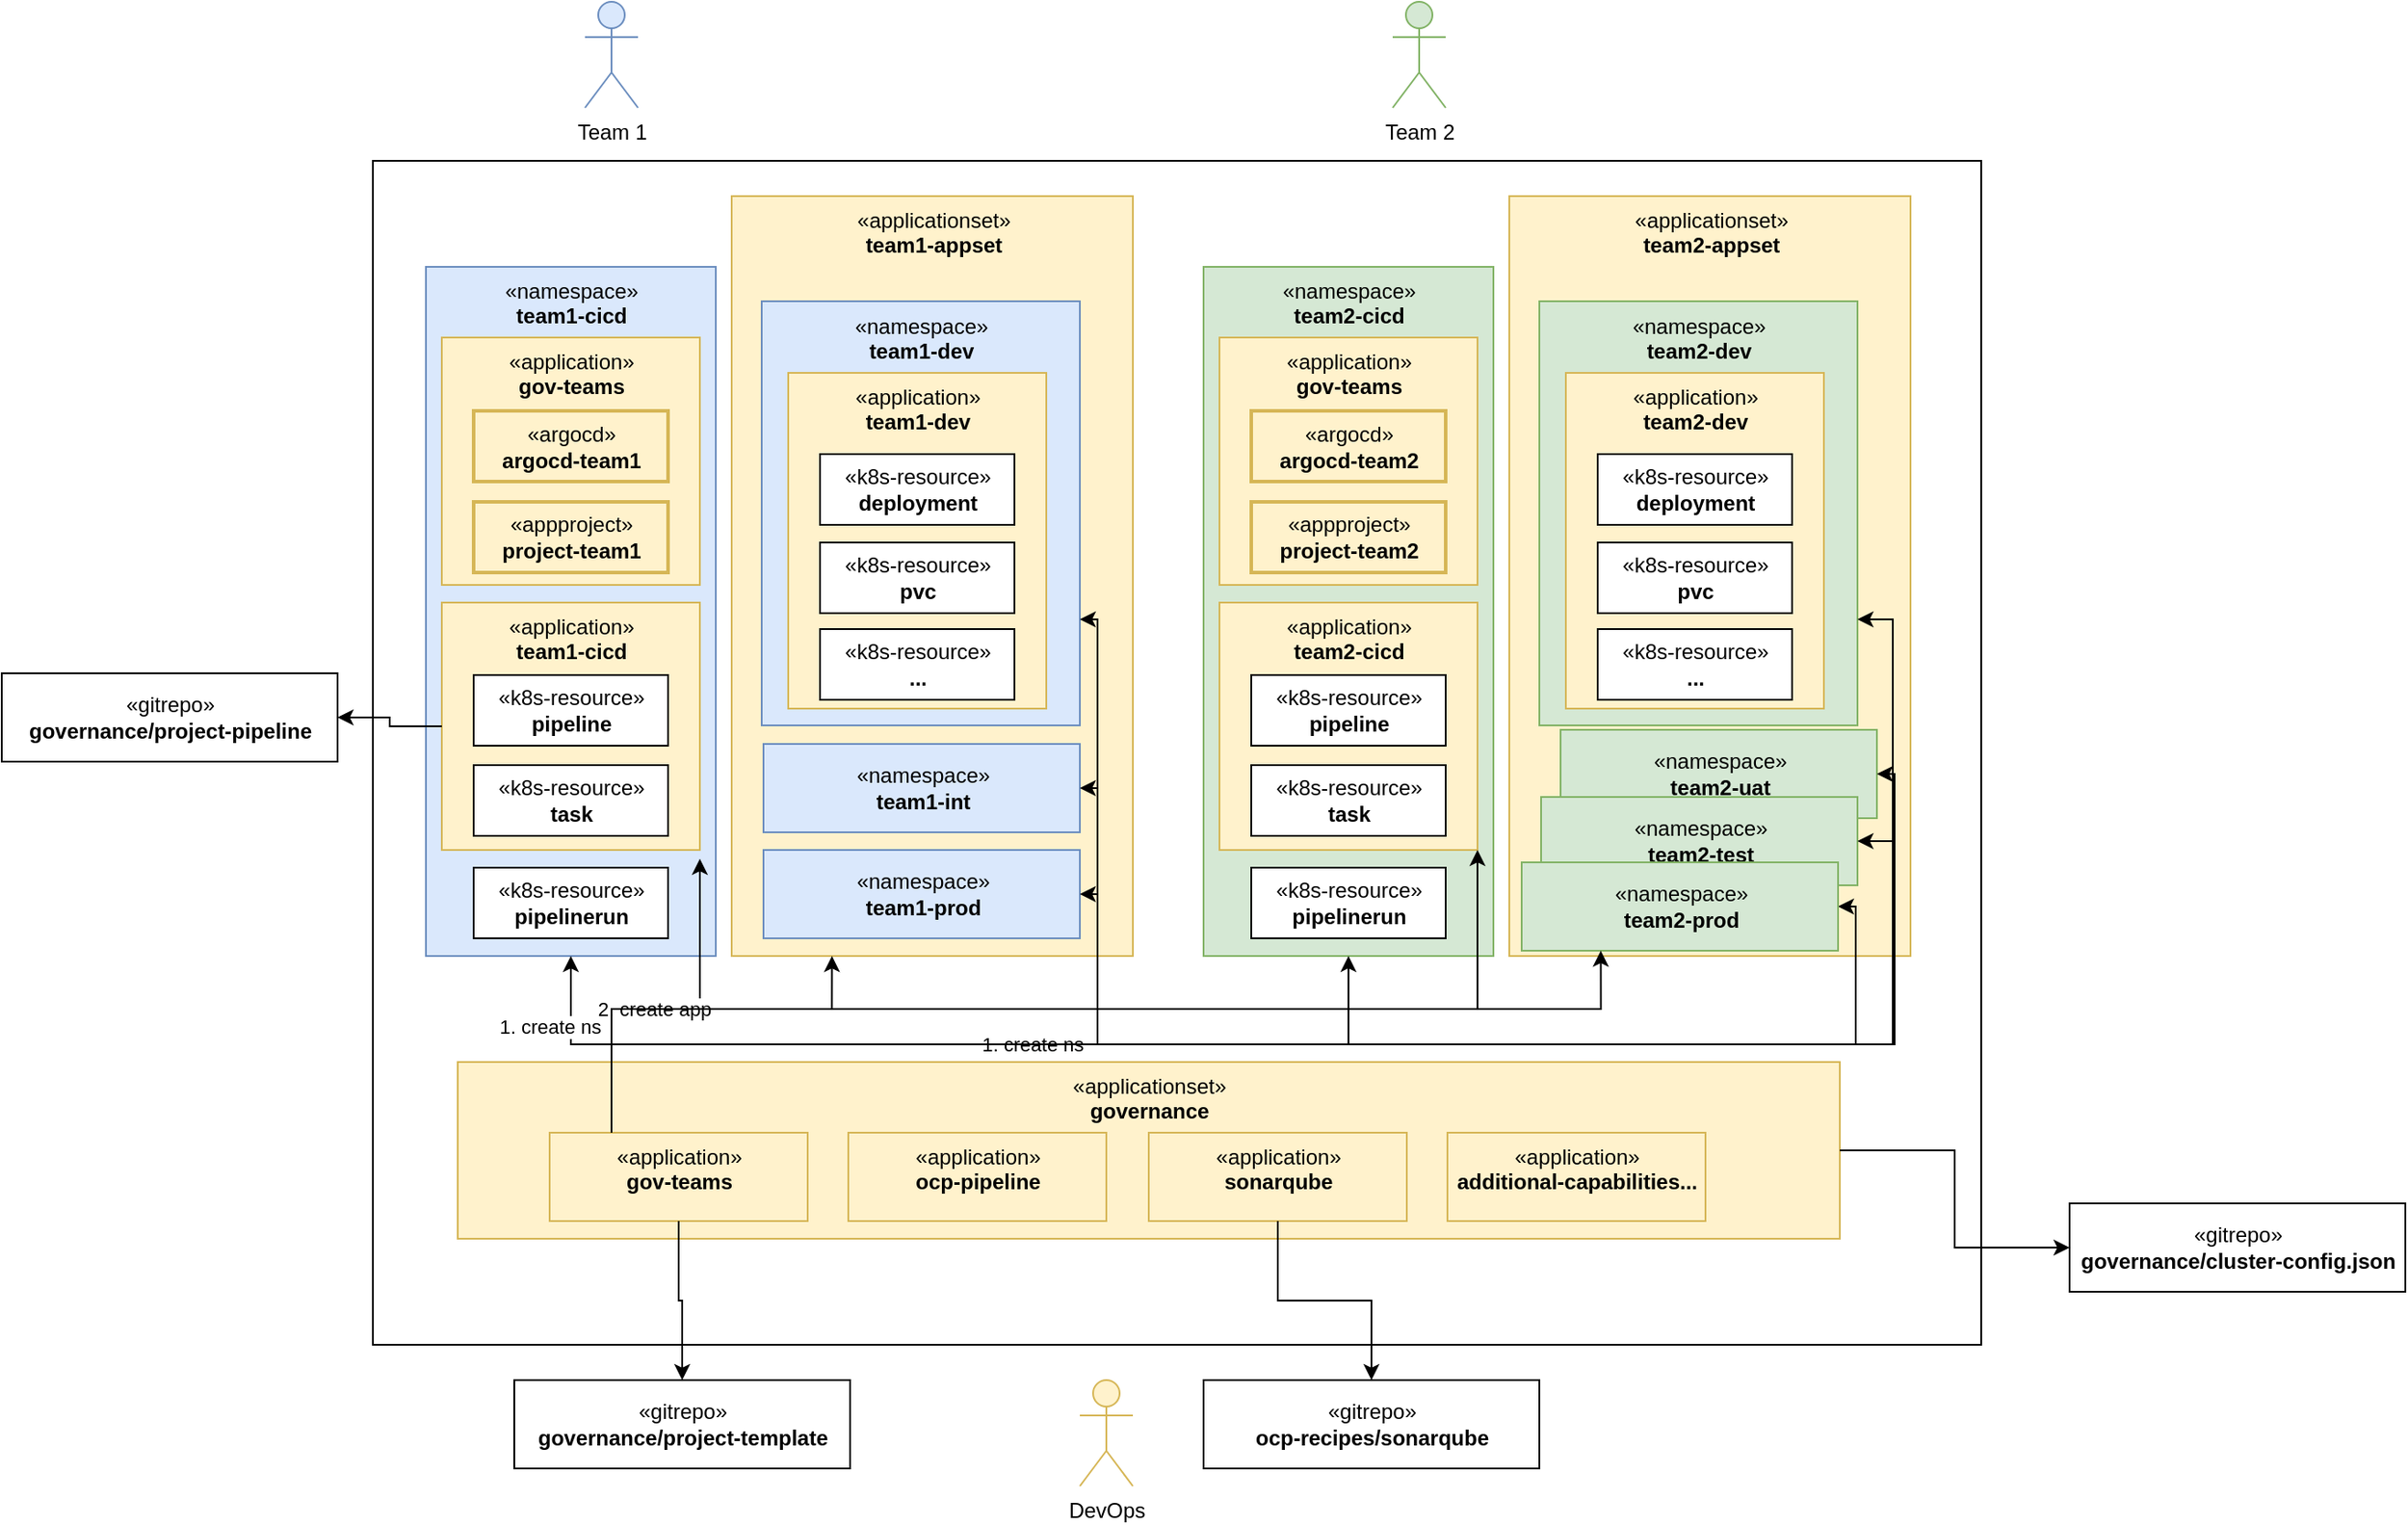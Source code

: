 <mxfile>
    <diagram id="HNz4aHPawsNjb2ZaP5DI" name="Page-2">
        <mxGraphModel dx="1590" dy="700" grid="1" gridSize="10" guides="1" tooltips="1" connect="1" arrows="1" fold="1" page="1" pageScale="1" pageWidth="827" pageHeight="1169" background="#ffffff" math="0" shadow="0">
            <root>
                <mxCell id="BHyYMGh8PjDgpJJhXTSf-0"/>
                <mxCell id="BHyYMGh8PjDgpJJhXTSf-1" parent="BHyYMGh8PjDgpJJhXTSf-0"/>
                <mxCell id="BHyYMGh8PjDgpJJhXTSf-2" value="" style="rounded=0;whiteSpace=wrap;html=1;" vertex="1" parent="BHyYMGh8PjDgpJJhXTSf-1">
                    <mxGeometry x="100" y="210" width="910" height="670" as="geometry"/>
                </mxCell>
                <mxCell id="BHyYMGh8PjDgpJJhXTSf-16" value="«applicationset»&lt;br&gt;&lt;b&gt;team1-appset&lt;/b&gt;" style="html=1;verticalAlign=top;fillColor=#fff2cc;strokeColor=#d6b656;" vertex="1" parent="BHyYMGh8PjDgpJJhXTSf-1">
                    <mxGeometry x="303" y="230" width="227" height="430" as="geometry"/>
                </mxCell>
                <mxCell id="BHyYMGh8PjDgpJJhXTSf-3" value="Team 1" style="shape=umlActor;verticalLabelPosition=bottom;verticalAlign=top;html=1;outlineConnect=0;fillColor=#dae8fc;strokeColor=#6c8ebf;" vertex="1" parent="BHyYMGh8PjDgpJJhXTSf-1">
                    <mxGeometry x="220" y="120" width="30" height="60" as="geometry"/>
                </mxCell>
                <mxCell id="BHyYMGh8PjDgpJJhXTSf-5" value="«namespace»&lt;br&gt;&lt;b&gt;team1-cicd&lt;/b&gt;" style="html=1;verticalAlign=top;fillColor=#dae8fc;strokeColor=#6c8ebf;" vertex="1" parent="BHyYMGh8PjDgpJJhXTSf-1">
                    <mxGeometry x="130" y="270" width="164" height="390" as="geometry"/>
                </mxCell>
                <mxCell id="BHyYMGh8PjDgpJJhXTSf-18" value="«namespace»&lt;br&gt;&lt;b&gt;team1-dev&lt;/b&gt;" style="html=1;verticalAlign=top;fillColor=#dae8fc;strokeColor=#6c8ebf;" vertex="1" parent="BHyYMGh8PjDgpJJhXTSf-1">
                    <mxGeometry x="320" y="289.5" width="180" height="240" as="geometry"/>
                </mxCell>
                <mxCell id="BHyYMGh8PjDgpJJhXTSf-6" value="«application»&lt;br&gt;&lt;b&gt;team1-dev&lt;/b&gt;" style="html=1;verticalAlign=top;fillColor=#fff2cc;strokeColor=#d6b656;" vertex="1" parent="BHyYMGh8PjDgpJJhXTSf-1">
                    <mxGeometry x="335" y="330" width="146" height="190" as="geometry"/>
                </mxCell>
                <mxCell id="BHyYMGh8PjDgpJJhXTSf-7" value="«namespace»&lt;br&gt;&lt;b&gt;team1-int&lt;/b&gt;" style="html=1;fillColor=#dae8fc;strokeColor=#6c8ebf;" vertex="1" parent="BHyYMGh8PjDgpJJhXTSf-1">
                    <mxGeometry x="321" y="540" width="179" height="50" as="geometry"/>
                </mxCell>
                <mxCell id="BHyYMGh8PjDgpJJhXTSf-8" value="«namespace»&lt;br&gt;&lt;b&gt;team1-prod&lt;/b&gt;" style="html=1;fillColor=#dae8fc;strokeColor=#6c8ebf;" vertex="1" parent="BHyYMGh8PjDgpJJhXTSf-1">
                    <mxGeometry x="321" y="600" width="179" height="50" as="geometry"/>
                </mxCell>
                <mxCell id="BHyYMGh8PjDgpJJhXTSf-20" value="«application»&lt;br&gt;&lt;b&gt;gov-teams&lt;/b&gt;" style="html=1;verticalAlign=top;fillColor=#fff2cc;strokeColor=#d6b656;" vertex="1" parent="BHyYMGh8PjDgpJJhXTSf-1">
                    <mxGeometry x="139" y="310" width="146" height="140" as="geometry"/>
                </mxCell>
                <mxCell id="BHyYMGh8PjDgpJJhXTSf-11" value="«k8s-resource»&lt;br&gt;&lt;b&gt;pipelinerun&lt;/b&gt;" style="html=1;" vertex="1" parent="BHyYMGh8PjDgpJJhXTSf-1">
                    <mxGeometry x="157" y="610" width="110" height="40" as="geometry"/>
                </mxCell>
                <mxCell id="BHyYMGh8PjDgpJJhXTSf-31" value="«application»&lt;br&gt;&lt;b&gt;team1-cicd&lt;/b&gt;" style="html=1;verticalAlign=top;fillColor=#fff2cc;strokeColor=#d6b656;" vertex="1" parent="BHyYMGh8PjDgpJJhXTSf-1">
                    <mxGeometry x="139" y="460" width="146" height="140" as="geometry"/>
                </mxCell>
                <mxCell id="BHyYMGh8PjDgpJJhXTSf-12" value="«k8s-resource»&lt;br&gt;&lt;b&gt;deployment&lt;/b&gt;" style="html=1;" vertex="1" parent="BHyYMGh8PjDgpJJhXTSf-1">
                    <mxGeometry x="353" y="376" width="110" height="40" as="geometry"/>
                </mxCell>
                <mxCell id="BHyYMGh8PjDgpJJhXTSf-13" value="«k8s-resource»&lt;br&gt;&lt;b&gt;pvc&lt;/b&gt;" style="html=1;" vertex="1" parent="BHyYMGh8PjDgpJJhXTSf-1">
                    <mxGeometry x="353" y="426" width="110" height="40" as="geometry"/>
                </mxCell>
                <mxCell id="BHyYMGh8PjDgpJJhXTSf-14" value="«k8s-resource»&lt;br&gt;&lt;b&gt;...&lt;/b&gt;" style="html=1;" vertex="1" parent="BHyYMGh8PjDgpJJhXTSf-1">
                    <mxGeometry x="353" y="475" width="110" height="40" as="geometry"/>
                </mxCell>
                <mxCell id="BHyYMGh8PjDgpJJhXTSf-19" style="edgeStyle=orthogonalEdgeStyle;html=1;rounded=0;exitX=0.5;exitY=0;exitDx=0;exitDy=0;" edge="1" parent="BHyYMGh8PjDgpJJhXTSf-1" source="BHyYMGh8PjDgpJJhXTSf-21">
                    <mxGeometry relative="1" as="geometry">
                        <mxPoint x="285" y="605" as="targetPoint"/>
                        <Array as="points">
                            <mxPoint x="235" y="690"/>
                            <mxPoint x="285" y="690"/>
                        </Array>
                    </mxGeometry>
                </mxCell>
                <mxCell id="BHyYMGh8PjDgpJJhXTSf-17" value="«applicationset»&lt;br&gt;&lt;b&gt;governance&lt;/b&gt;" style="html=1;verticalAlign=top;fillColor=#fff2cc;strokeColor=#d6b656;" vertex="1" parent="BHyYMGh8PjDgpJJhXTSf-1">
                    <mxGeometry x="148" y="720" width="782" height="100" as="geometry"/>
                </mxCell>
                <mxCell id="BHyYMGh8PjDgpJJhXTSf-22" value="2. create app" style="edgeStyle=orthogonalEdgeStyle;rounded=0;html=1;entryX=0.25;entryY=1;entryDx=0;entryDy=0;exitX=0.5;exitY=0;exitDx=0;exitDy=0;" edge="1" parent="BHyYMGh8PjDgpJJhXTSf-1" source="BHyYMGh8PjDgpJJhXTSf-21" target="BHyYMGh8PjDgpJJhXTSf-16">
                    <mxGeometry relative="1" as="geometry">
                        <Array as="points">
                            <mxPoint x="235" y="690"/>
                            <mxPoint x="360" y="690"/>
                        </Array>
                    </mxGeometry>
                </mxCell>
                <mxCell id="BHyYMGh8PjDgpJJhXTSf-23" value="1. create ns" style="edgeStyle=orthogonalEdgeStyle;rounded=0;html=1;entryX=0.5;entryY=1;entryDx=0;entryDy=0;" edge="1" parent="BHyYMGh8PjDgpJJhXTSf-1" source="BHyYMGh8PjDgpJJhXTSf-21" target="BHyYMGh8PjDgpJJhXTSf-5">
                    <mxGeometry x="0.35" y="12" relative="1" as="geometry">
                        <Array as="points">
                            <mxPoint x="235" y="710"/>
                            <mxPoint x="212" y="710"/>
                        </Array>
                        <mxPoint as="offset"/>
                    </mxGeometry>
                </mxCell>
                <mxCell id="BHyYMGh8PjDgpJJhXTSf-24" style="edgeStyle=orthogonalEdgeStyle;rounded=0;html=1;entryX=1;entryY=0.5;entryDx=0;entryDy=0;" edge="1" parent="BHyYMGh8PjDgpJJhXTSf-1" source="BHyYMGh8PjDgpJJhXTSf-21" target="BHyYMGh8PjDgpJJhXTSf-8">
                    <mxGeometry relative="1" as="geometry">
                        <Array as="points">
                            <mxPoint x="235" y="710"/>
                            <mxPoint x="510" y="710"/>
                            <mxPoint x="510" y="625"/>
                        </Array>
                    </mxGeometry>
                </mxCell>
                <mxCell id="BHyYMGh8PjDgpJJhXTSf-25" style="edgeStyle=orthogonalEdgeStyle;rounded=0;html=1;entryX=1;entryY=0.5;entryDx=0;entryDy=0;" edge="1" parent="BHyYMGh8PjDgpJJhXTSf-1" source="BHyYMGh8PjDgpJJhXTSf-21" target="BHyYMGh8PjDgpJJhXTSf-7">
                    <mxGeometry relative="1" as="geometry">
                        <Array as="points">
                            <mxPoint x="235" y="710"/>
                            <mxPoint x="510" y="710"/>
                            <mxPoint x="510" y="565"/>
                        </Array>
                    </mxGeometry>
                </mxCell>
                <mxCell id="BHyYMGh8PjDgpJJhXTSf-26" value="1. create ns" style="edgeStyle=orthogonalEdgeStyle;rounded=0;html=1;entryX=1;entryY=0.75;entryDx=0;entryDy=0;" edge="1" parent="BHyYMGh8PjDgpJJhXTSf-1" source="BHyYMGh8PjDgpJJhXTSf-21" target="BHyYMGh8PjDgpJJhXTSf-18">
                    <mxGeometry relative="1" as="geometry">
                        <Array as="points">
                            <mxPoint x="235" y="710"/>
                            <mxPoint x="510" y="710"/>
                            <mxPoint x="510" y="470"/>
                        </Array>
                    </mxGeometry>
                </mxCell>
                <mxCell id="BHyYMGh8PjDgpJJhXTSf-21" value="«application»&lt;br&gt;&lt;b&gt;gov-teams&lt;/b&gt;" style="html=1;verticalAlign=top;fillColor=#fff2cc;strokeColor=#d6b656;" vertex="1" parent="BHyYMGh8PjDgpJJhXTSf-1">
                    <mxGeometry x="200" y="760" width="146" height="50" as="geometry"/>
                </mxCell>
                <mxCell id="BHyYMGh8PjDgpJJhXTSf-27" value="«argocd»&lt;br&gt;&lt;b&gt;argocd-team1&lt;/b&gt;" style="html=1;fillColor=#fff2cc;strokeColor=#d6b656;strokeWidth=2;" vertex="1" parent="BHyYMGh8PjDgpJJhXTSf-1">
                    <mxGeometry x="157" y="351.5" width="110" height="40" as="geometry"/>
                </mxCell>
                <mxCell id="BHyYMGh8PjDgpJJhXTSf-28" value="«appproject»&lt;br&gt;&lt;b&gt;project-team1&lt;/b&gt;" style="html=1;fillColor=#fff2cc;strokeColor=#d6b656;strokeWidth=2;" vertex="1" parent="BHyYMGh8PjDgpJJhXTSf-1">
                    <mxGeometry x="157" y="403" width="110" height="40" as="geometry"/>
                </mxCell>
                <mxCell id="BHyYMGh8PjDgpJJhXTSf-9" value="«k8s-resource»&lt;br&gt;&lt;b&gt;pipeline&lt;/b&gt;" style="html=1;" vertex="1" parent="BHyYMGh8PjDgpJJhXTSf-1">
                    <mxGeometry x="157" y="501" width="110" height="40" as="geometry"/>
                </mxCell>
                <mxCell id="BHyYMGh8PjDgpJJhXTSf-10" value="«k8s-resource»&lt;br&gt;&lt;b&gt;task&lt;/b&gt;" style="html=1;" vertex="1" parent="BHyYMGh8PjDgpJJhXTSf-1">
                    <mxGeometry x="157" y="552" width="110" height="40" as="geometry"/>
                </mxCell>
                <mxCell id="BHyYMGh8PjDgpJJhXTSf-32" value="«application»&lt;br&gt;&lt;b&gt;ocp-pipeline&lt;/b&gt;" style="html=1;verticalAlign=top;fillColor=#fff2cc;strokeColor=#d6b656;" vertex="1" parent="BHyYMGh8PjDgpJJhXTSf-1">
                    <mxGeometry x="369" y="760" width="146" height="50" as="geometry"/>
                </mxCell>
                <mxCell id="BHyYMGh8PjDgpJJhXTSf-33" value="«application»&lt;br&gt;&lt;b&gt;sonarqube&lt;/b&gt;" style="html=1;verticalAlign=top;fillColor=#fff2cc;strokeColor=#d6b656;" vertex="1" parent="BHyYMGh8PjDgpJJhXTSf-1">
                    <mxGeometry x="539" y="760" width="146" height="50" as="geometry"/>
                </mxCell>
                <mxCell id="BHyYMGh8PjDgpJJhXTSf-34" value="«application»&lt;br&gt;&lt;b&gt;additional-capabilities...&lt;/b&gt;" style="html=1;verticalAlign=top;fillColor=#fff2cc;strokeColor=#d6b656;" vertex="1" parent="BHyYMGh8PjDgpJJhXTSf-1">
                    <mxGeometry x="708" y="760" width="146" height="50" as="geometry"/>
                </mxCell>
                <mxCell id="BHyYMGh8PjDgpJJhXTSf-61" value="DevOps" style="shape=umlActor;verticalLabelPosition=bottom;verticalAlign=top;html=1;outlineConnect=0;fillColor=#fff2cc;strokeColor=#d6b656;" vertex="1" parent="BHyYMGh8PjDgpJJhXTSf-1">
                    <mxGeometry x="500" y="900" width="30" height="60" as="geometry"/>
                </mxCell>
                <mxCell id="BHyYMGh8PjDgpJJhXTSf-35" value="2ndTeam" parent="BHyYMGh8PjDgpJJhXTSf-0"/>
                <mxCell id="BHyYMGh8PjDgpJJhXTSf-36" value="«applicationset»&lt;br&gt;&lt;b&gt;team2-appset&lt;/b&gt;" style="html=1;verticalAlign=top;fillColor=#fff2cc;strokeColor=#d6b656;" vertex="1" parent="BHyYMGh8PjDgpJJhXTSf-35">
                    <mxGeometry x="743" y="230" width="227" height="430" as="geometry"/>
                </mxCell>
                <mxCell id="BHyYMGh8PjDgpJJhXTSf-37" value="«namespace»&lt;br&gt;&lt;b&gt;team2-cicd&lt;/b&gt;" style="html=1;verticalAlign=top;fillColor=#d5e8d4;strokeColor=#82b366;" vertex="1" parent="BHyYMGh8PjDgpJJhXTSf-35">
                    <mxGeometry x="570" y="270" width="164" height="390" as="geometry"/>
                </mxCell>
                <mxCell id="BHyYMGh8PjDgpJJhXTSf-38" value="«namespace»&lt;br&gt;&lt;b&gt;team2-dev&lt;/b&gt;" style="html=1;verticalAlign=top;fillColor=#d5e8d4;strokeColor=#82b366;" vertex="1" parent="BHyYMGh8PjDgpJJhXTSf-35">
                    <mxGeometry x="760" y="289.5" width="180" height="240" as="geometry"/>
                </mxCell>
                <mxCell id="BHyYMGh8PjDgpJJhXTSf-39" value="«application»&lt;br&gt;&lt;b&gt;team2-dev&lt;/b&gt;" style="html=1;verticalAlign=top;fillColor=#fff2cc;strokeColor=#d6b656;" vertex="1" parent="BHyYMGh8PjDgpJJhXTSf-35">
                    <mxGeometry x="775" y="330" width="146" height="190" as="geometry"/>
                </mxCell>
                <mxCell id="BHyYMGh8PjDgpJJhXTSf-40" value="«namespace»&lt;br&gt;&lt;b&gt;team2-uat&lt;/b&gt;" style="html=1;fillColor=#d5e8d4;strokeColor=#82b366;" vertex="1" parent="BHyYMGh8PjDgpJJhXTSf-35">
                    <mxGeometry x="772" y="532" width="179" height="50" as="geometry"/>
                </mxCell>
                <mxCell id="BHyYMGh8PjDgpJJhXTSf-42" value="«application»&lt;br&gt;&lt;b&gt;gov-teams&lt;/b&gt;" style="html=1;verticalAlign=top;fillColor=#fff2cc;strokeColor=#d6b656;" vertex="1" parent="BHyYMGh8PjDgpJJhXTSf-35">
                    <mxGeometry x="579" y="310" width="146" height="140" as="geometry"/>
                </mxCell>
                <mxCell id="BHyYMGh8PjDgpJJhXTSf-43" value="«k8s-resource»&lt;br&gt;&lt;b&gt;pipelinerun&lt;/b&gt;" style="html=1;" vertex="1" parent="BHyYMGh8PjDgpJJhXTSf-35">
                    <mxGeometry x="597" y="610" width="110" height="40" as="geometry"/>
                </mxCell>
                <mxCell id="BHyYMGh8PjDgpJJhXTSf-44" value="«application»&lt;br&gt;&lt;b&gt;team2-cicd&lt;/b&gt;" style="html=1;verticalAlign=top;fillColor=#fff2cc;strokeColor=#d6b656;" vertex="1" parent="BHyYMGh8PjDgpJJhXTSf-35">
                    <mxGeometry x="579" y="460" width="146" height="140" as="geometry"/>
                </mxCell>
                <mxCell id="BHyYMGh8PjDgpJJhXTSf-45" value="«k8s-resource»&lt;br&gt;&lt;b&gt;deployment&lt;/b&gt;" style="html=1;" vertex="1" parent="BHyYMGh8PjDgpJJhXTSf-35">
                    <mxGeometry x="793" y="376" width="110" height="40" as="geometry"/>
                </mxCell>
                <mxCell id="BHyYMGh8PjDgpJJhXTSf-46" value="«k8s-resource»&lt;br&gt;&lt;b&gt;pvc&lt;/b&gt;" style="html=1;" vertex="1" parent="BHyYMGh8PjDgpJJhXTSf-35">
                    <mxGeometry x="793" y="426" width="110" height="40" as="geometry"/>
                </mxCell>
                <mxCell id="BHyYMGh8PjDgpJJhXTSf-47" value="«k8s-resource»&lt;br&gt;&lt;b&gt;...&lt;/b&gt;" style="html=1;" vertex="1" parent="BHyYMGh8PjDgpJJhXTSf-35">
                    <mxGeometry x="793" y="475" width="110" height="40" as="geometry"/>
                </mxCell>
                <mxCell id="BHyYMGh8PjDgpJJhXTSf-48" value="«argocd»&lt;br&gt;&lt;b&gt;argocd-team2&lt;/b&gt;" style="html=1;fillColor=#fff2cc;strokeColor=#d6b656;strokeWidth=2;" vertex="1" parent="BHyYMGh8PjDgpJJhXTSf-35">
                    <mxGeometry x="597" y="351.5" width="110" height="40" as="geometry"/>
                </mxCell>
                <mxCell id="BHyYMGh8PjDgpJJhXTSf-49" value="«appproject»&lt;br&gt;&lt;b&gt;project-team2&lt;/b&gt;" style="html=1;fillColor=#fff2cc;strokeColor=#d6b656;strokeWidth=2;" vertex="1" parent="BHyYMGh8PjDgpJJhXTSf-35">
                    <mxGeometry x="597" y="403" width="110" height="40" as="geometry"/>
                </mxCell>
                <mxCell id="BHyYMGh8PjDgpJJhXTSf-50" value="«k8s-resource»&lt;br&gt;&lt;b&gt;pipeline&lt;/b&gt;" style="html=1;" vertex="1" parent="BHyYMGh8PjDgpJJhXTSf-35">
                    <mxGeometry x="597" y="501" width="110" height="40" as="geometry"/>
                </mxCell>
                <mxCell id="BHyYMGh8PjDgpJJhXTSf-51" value="«k8s-resource»&lt;br&gt;&lt;b&gt;task&lt;/b&gt;" style="html=1;" vertex="1" parent="BHyYMGh8PjDgpJJhXTSf-35">
                    <mxGeometry x="597" y="552" width="110" height="40" as="geometry"/>
                </mxCell>
                <mxCell id="BHyYMGh8PjDgpJJhXTSf-52" value="Team 2" style="shape=umlActor;verticalLabelPosition=bottom;verticalAlign=top;html=1;outlineConnect=0;fillColor=#d5e8d4;strokeColor=#82b366;" vertex="1" parent="BHyYMGh8PjDgpJJhXTSf-35">
                    <mxGeometry x="677" y="120" width="30" height="60" as="geometry"/>
                </mxCell>
                <mxCell id="BHyYMGh8PjDgpJJhXTSf-53" style="edgeStyle=orthogonalEdgeStyle;rounded=0;html=1;" edge="1" parent="BHyYMGh8PjDgpJJhXTSf-35" source="BHyYMGh8PjDgpJJhXTSf-21" target="BHyYMGh8PjDgpJJhXTSf-37">
                    <mxGeometry relative="1" as="geometry">
                        <Array as="points">
                            <mxPoint x="235" y="710"/>
                            <mxPoint x="652" y="710"/>
                        </Array>
                    </mxGeometry>
                </mxCell>
                <mxCell id="BHyYMGh8PjDgpJJhXTSf-54" style="edgeStyle=orthogonalEdgeStyle;rounded=0;html=1;entryX=1;entryY=0.5;entryDx=0;entryDy=0;" edge="1" parent="BHyYMGh8PjDgpJJhXTSf-35" source="BHyYMGh8PjDgpJJhXTSf-21" target="BHyYMGh8PjDgpJJhXTSf-41">
                    <mxGeometry relative="1" as="geometry">
                        <Array as="points">
                            <mxPoint x="235" y="710"/>
                            <mxPoint x="939" y="710"/>
                            <mxPoint x="939" y="632"/>
                        </Array>
                    </mxGeometry>
                </mxCell>
                <mxCell id="BHyYMGh8PjDgpJJhXTSf-55" style="edgeStyle=orthogonalEdgeStyle;rounded=0;html=1;entryX=1;entryY=0.5;entryDx=0;entryDy=0;" edge="1" parent="BHyYMGh8PjDgpJJhXTSf-35" source="BHyYMGh8PjDgpJJhXTSf-21" target="BHyYMGh8PjDgpJJhXTSf-40">
                    <mxGeometry relative="1" as="geometry">
                        <Array as="points">
                            <mxPoint x="235" y="710"/>
                            <mxPoint x="961" y="710"/>
                            <mxPoint x="961" y="557"/>
                        </Array>
                    </mxGeometry>
                </mxCell>
                <mxCell id="BHyYMGh8PjDgpJJhXTSf-57" value="«namespace»&lt;br&gt;&lt;b&gt;team2-test&lt;/b&gt;" style="html=1;fillColor=#d5e8d4;strokeColor=#82b366;" vertex="1" parent="BHyYMGh8PjDgpJJhXTSf-35">
                    <mxGeometry x="761" y="570" width="179" height="50" as="geometry"/>
                </mxCell>
                <mxCell id="BHyYMGh8PjDgpJJhXTSf-56" style="edgeStyle=orthogonalEdgeStyle;rounded=0;html=1;entryX=1;entryY=0.75;entryDx=0;entryDy=0;" edge="1" parent="BHyYMGh8PjDgpJJhXTSf-35" source="BHyYMGh8PjDgpJJhXTSf-21" target="BHyYMGh8PjDgpJJhXTSf-38">
                    <mxGeometry relative="1" as="geometry">
                        <Array as="points">
                            <mxPoint x="235" y="710"/>
                            <mxPoint x="960" y="710"/>
                            <mxPoint x="960" y="470"/>
                        </Array>
                    </mxGeometry>
                </mxCell>
                <mxCell id="BHyYMGh8PjDgpJJhXTSf-41" value="«namespace»&lt;br&gt;&lt;b&gt;team2-prod&lt;/b&gt;" style="html=1;fillColor=#d5e8d4;strokeColor=#82b366;" vertex="1" parent="BHyYMGh8PjDgpJJhXTSf-35">
                    <mxGeometry x="750" y="607" width="179" height="50" as="geometry"/>
                </mxCell>
                <mxCell id="BHyYMGh8PjDgpJJhXTSf-58" style="edgeStyle=orthogonalEdgeStyle;rounded=0;html=1;entryX=1;entryY=0.5;entryDx=0;entryDy=0;" edge="1" parent="BHyYMGh8PjDgpJJhXTSf-35" source="BHyYMGh8PjDgpJJhXTSf-21" target="BHyYMGh8PjDgpJJhXTSf-57">
                    <mxGeometry relative="1" as="geometry">
                        <Array as="points">
                            <mxPoint x="235" y="710"/>
                            <mxPoint x="960" y="710"/>
                            <mxPoint x="960" y="595"/>
                        </Array>
                    </mxGeometry>
                </mxCell>
                <mxCell id="BHyYMGh8PjDgpJJhXTSf-59" style="edgeStyle=orthogonalEdgeStyle;rounded=0;html=1;entryX=1;entryY=1;entryDx=0;entryDy=0;" edge="1" parent="BHyYMGh8PjDgpJJhXTSf-35" source="BHyYMGh8PjDgpJJhXTSf-21" target="BHyYMGh8PjDgpJJhXTSf-44">
                    <mxGeometry relative="1" as="geometry">
                        <Array as="points">
                            <mxPoint x="235" y="690"/>
                            <mxPoint x="725" y="690"/>
                        </Array>
                    </mxGeometry>
                </mxCell>
                <mxCell id="BHyYMGh8PjDgpJJhXTSf-60" style="edgeStyle=orthogonalEdgeStyle;rounded=0;html=1;entryX=0.25;entryY=1;entryDx=0;entryDy=0;" edge="1" parent="BHyYMGh8PjDgpJJhXTSf-35" source="BHyYMGh8PjDgpJJhXTSf-21" target="BHyYMGh8PjDgpJJhXTSf-41">
                    <mxGeometry relative="1" as="geometry">
                        <Array as="points">
                            <mxPoint x="235" y="690"/>
                            <mxPoint x="795" y="690"/>
                        </Array>
                    </mxGeometry>
                </mxCell>
                <mxCell id="BHyYMGh8PjDgpJJhXTSf-62" value="GitRepos" parent="BHyYMGh8PjDgpJJhXTSf-0"/>
                <mxCell id="BHyYMGh8PjDgpJJhXTSf-63" value="«gitrepo»&lt;br&gt;&lt;b&gt;governance/cluster-config.json&lt;/b&gt;" style="html=1;strokeWidth=1;fillColor=none;" vertex="1" parent="BHyYMGh8PjDgpJJhXTSf-62">
                    <mxGeometry x="1060" y="800" width="190" height="50" as="geometry"/>
                </mxCell>
                <mxCell id="BHyYMGh8PjDgpJJhXTSf-64" style="edgeStyle=orthogonalEdgeStyle;rounded=0;html=1;entryX=0;entryY=0.5;entryDx=0;entryDy=0;" edge="1" parent="BHyYMGh8PjDgpJJhXTSf-62" source="BHyYMGh8PjDgpJJhXTSf-17" target="BHyYMGh8PjDgpJJhXTSf-63">
                    <mxGeometry relative="1" as="geometry"/>
                </mxCell>
                <mxCell id="BHyYMGh8PjDgpJJhXTSf-65" value="«gitrepo»&lt;br&gt;&lt;b&gt;governance/project-template&lt;/b&gt;" style="html=1;strokeWidth=1;fillColor=none;" vertex="1" parent="BHyYMGh8PjDgpJJhXTSf-62">
                    <mxGeometry x="180" y="900" width="190" height="50" as="geometry"/>
                </mxCell>
                <mxCell id="BHyYMGh8PjDgpJJhXTSf-66" style="edgeStyle=orthogonalEdgeStyle;rounded=0;html=1;" edge="1" parent="BHyYMGh8PjDgpJJhXTSf-62" source="BHyYMGh8PjDgpJJhXTSf-21" target="BHyYMGh8PjDgpJJhXTSf-65">
                    <mxGeometry relative="1" as="geometry"/>
                </mxCell>
                <mxCell id="BHyYMGh8PjDgpJJhXTSf-67" value="«gitrepo»&lt;br&gt;&lt;b&gt;ocp-recipes/sonarqube&lt;/b&gt;" style="html=1;strokeWidth=1;fillColor=none;" vertex="1" parent="BHyYMGh8PjDgpJJhXTSf-62">
                    <mxGeometry x="570" y="900" width="190" height="50" as="geometry"/>
                </mxCell>
                <mxCell id="BHyYMGh8PjDgpJJhXTSf-68" style="edgeStyle=orthogonalEdgeStyle;rounded=0;html=1;entryX=0.5;entryY=0;entryDx=0;entryDy=0;" edge="1" parent="BHyYMGh8PjDgpJJhXTSf-62" source="BHyYMGh8PjDgpJJhXTSf-33" target="BHyYMGh8PjDgpJJhXTSf-67">
                    <mxGeometry relative="1" as="geometry"/>
                </mxCell>
                <mxCell id="BHyYMGh8PjDgpJJhXTSf-69" value="«gitrepo»&lt;br&gt;&lt;b&gt;governance/project-pipeline&lt;/b&gt;" style="html=1;strokeWidth=1;fillColor=none;" vertex="1" parent="BHyYMGh8PjDgpJJhXTSf-62">
                    <mxGeometry x="-110" y="500" width="190" height="50" as="geometry"/>
                </mxCell>
                <mxCell id="BHyYMGh8PjDgpJJhXTSf-70" style="edgeStyle=orthogonalEdgeStyle;rounded=0;html=1;entryX=1;entryY=0.5;entryDx=0;entryDy=0;" edge="1" parent="BHyYMGh8PjDgpJJhXTSf-62" source="BHyYMGh8PjDgpJJhXTSf-31" target="BHyYMGh8PjDgpJJhXTSf-69">
                    <mxGeometry relative="1" as="geometry"/>
                </mxCell>
            </root>
        </mxGraphModel>
    </diagram>
    <diagram id="TUL-UYeq6HDb0CNwIHWx" name="GitOps">
        <mxGraphModel dx="793" dy="700" grid="1" gridSize="10" guides="1" tooltips="1" connect="1" arrows="1" fold="1" page="1" pageScale="1" pageWidth="827" pageHeight="1169" background="#ffffff" math="0" shadow="0">
            <root>
                <mxCell id="nsVgLiraT71_AxL_cq3k-0"/>
                <mxCell id="nsVgLiraT71_AxL_cq3k-1" parent="nsVgLiraT71_AxL_cq3k-0"/>
                <mxCell id="8" value="ArgoCD common / openshift-gitops" style="rounded=0;whiteSpace=wrap;html=1;fillColor=none;strokeColor=#d79b00;verticalAlign=top;" parent="nsVgLiraT71_AxL_cq3k-1" vertex="1">
                    <mxGeometry x="484" y="96" width="430" height="460" as="geometry"/>
                </mxCell>
                <mxCell id="tsx76kW40hrkIDjsJAma-0" value="ArgoCD project specific" style="rounded=0;whiteSpace=wrap;html=1;fillColor=none;strokeColor=#d79b00;verticalAlign=top;" parent="nsVgLiraT71_AxL_cq3k-1" vertex="1">
                    <mxGeometry x="1032" y="96" width="631" height="460" as="geometry"/>
                </mxCell>
                <mxCell id="6ou4WCCmQBVYviTk-9dl-51" value="per project" style="shape=umlFrame;whiteSpace=wrap;html=1;fillColor=#f8cecc;strokeColor=#b85450;swimlaneFillColor=#F8CECC;gradientColor=none;opacity=40;" parent="nsVgLiraT71_AxL_cq3k-1" vertex="1">
                    <mxGeometry x="494" y="356" width="1108" height="180" as="geometry"/>
                </mxCell>
                <mxCell id="nsVgLiraT71_AxL_cq3k-3" value="«Kubernetes»&lt;br&gt;&lt;b&gt;cluster&lt;/b&gt;" style="html=1;verticalAlign=top;" parent="nsVgLiraT71_AxL_cq3k-1" vertex="1">
                    <mxGeometry x="160" y="1060" width="750" height="610" as="geometry"/>
                </mxCell>
                <mxCell id="nsVgLiraT71_AxL_cq3k-10" value="namespace-app-&lt;b&gt;cicd&lt;/b&gt;" style="rounded=0;whiteSpace=wrap;html=1;verticalAlign=top;" parent="nsVgLiraT71_AxL_cq3k-1" vertex="1">
                    <mxGeometry x="180" y="1440" width="440" height="210" as="geometry"/>
                </mxCell>
                <mxCell id="nsVgLiraT71_AxL_cq3k-30" style="edgeStyle=orthogonalEdgeStyle;rounded=0;html=1;entryX=0;entryY=0.048;entryDx=0;entryDy=0;entryPerimeter=0;exitX=1;exitY=0.5;exitDx=0;exitDy=0;" parent="nsVgLiraT71_AxL_cq3k-1" source="6ou4WCCmQBVYviTk-9dl-10" target="nsVgLiraT71_AxL_cq3k-29" edge="1">
                    <mxGeometry relative="1" as="geometry">
                        <mxPoint x="544" y="1485" as="sourcePoint"/>
                        <Array as="points">
                            <mxPoint x="650" y="1545"/>
                            <mxPoint x="650" y="1410"/>
                        </Array>
                    </mxGeometry>
                </mxCell>
                <mxCell id="nsVgLiraT71_AxL_cq3k-28" style="edgeStyle=orthogonalEdgeStyle;rounded=0;html=1;entryX=0;entryY=0.048;entryDx=0;entryDy=0;entryPerimeter=0;exitX=1;exitY=0.5;exitDx=0;exitDy=0;" parent="nsVgLiraT71_AxL_cq3k-1" source="6ou4WCCmQBVYviTk-9dl-9" target="nsVgLiraT71_AxL_cq3k-11" edge="1">
                    <mxGeometry relative="1" as="geometry">
                        <Array as="points">
                            <mxPoint x="545" y="1565"/>
                            <mxPoint x="545" y="1555"/>
                            <mxPoint x="650" y="1555"/>
                            <mxPoint x="650" y="1430"/>
                        </Array>
                        <mxPoint x="534" y="1505" as="sourcePoint"/>
                    </mxGeometry>
                </mxCell>
                <mxCell id="nsVgLiraT71_AxL_cq3k-31" style="edgeStyle=orthogonalEdgeStyle;rounded=0;html=1;entryX=0.006;entryY=0.076;entryDx=0;entryDy=0;entryPerimeter=0;exitX=1;exitY=0.5;exitDx=0;exitDy=0;" parent="nsVgLiraT71_AxL_cq3k-1" source="6ou4WCCmQBVYviTk-9dl-8" target="nsVgLiraT71_AxL_cq3k-2" edge="1">
                    <mxGeometry relative="1" as="geometry">
                        <Array as="points">
                            <mxPoint x="524" y="1585"/>
                            <mxPoint x="524" y="1570"/>
                            <mxPoint x="650" y="1570"/>
                            <mxPoint x="650" y="1456"/>
                        </Array>
                        <mxPoint x="524" y="1525" as="sourcePoint"/>
                    </mxGeometry>
                </mxCell>
                <mxCell id="nsVgLiraT71_AxL_cq3k-32" value="manage" style="edgeLabel;html=1;align=center;verticalAlign=middle;resizable=0;points=[];" parent="nsVgLiraT71_AxL_cq3k-31" vertex="1" connectable="0">
                    <mxGeometry x="-0.24" relative="1" as="geometry">
                        <mxPoint x="52" y="-170" as="offset"/>
                    </mxGeometry>
                </mxCell>
                <mxCell id="nsVgLiraT71_AxL_cq3k-17" value="openshift-gitops" style="rounded=0;whiteSpace=wrap;html=1;verticalAlign=top;" parent="nsVgLiraT71_AxL_cq3k-1" vertex="1">
                    <mxGeometry x="180" y="1110" width="400" height="210" as="geometry"/>
                </mxCell>
                <mxCell id="nsVgLiraT71_AxL_cq3k-26" style="edgeStyle=none;html=1;" parent="nsVgLiraT71_AxL_cq3k-1" edge="1">
                    <mxGeometry relative="1" as="geometry">
                        <mxPoint x="524" y="1025" as="targetPoint"/>
                    </mxGeometry>
                </mxCell>
                <mxCell id="6ou4WCCmQBVYviTk-9dl-76" value="apply" style="edgeStyle=orthogonalEdgeStyle;rounded=0;html=1;entryX=0;entryY=0.25;entryDx=0;entryDy=0;startArrow=none;startFill=0;endArrow=classic;endFill=1;" parent="nsVgLiraT71_AxL_cq3k-1" source="nsVgLiraT71_AxL_cq3k-23" target="6ou4WCCmQBVYviTk-9dl-75" edge="1">
                    <mxGeometry x="-0.24" y="15" relative="1" as="geometry">
                        <mxPoint x="-1" as="offset"/>
                    </mxGeometry>
                </mxCell>
                <mxCell id="nsVgLiraT71_AxL_cq3k-23" value="DevOps Engineer" style="shape=umlActor;verticalLabelPosition=bottom;verticalAlign=top;html=1;outlineConnect=0;fillColor=#d5e8d4;strokeColor=#82b366;" parent="nsVgLiraT71_AxL_cq3k-1" vertex="1">
                    <mxGeometry x="90" y="1225" width="30" height="60" as="geometry"/>
                </mxCell>
                <mxCell id="nsVgLiraT71_AxL_cq3k-24" value="App-Developer" style="shape=umlActor;verticalLabelPosition=bottom;verticalAlign=top;html=1;outlineConnect=0;fillColor=#dae8fc;strokeColor=#6c8ebf;" parent="nsVgLiraT71_AxL_cq3k-1" vertex="1">
                    <mxGeometry x="940" y="1465" width="30" height="60" as="geometry"/>
                </mxCell>
                <mxCell id="nsVgLiraT71_AxL_cq3k-29" value="namespace-app-stage3" style="rounded=0;whiteSpace=wrap;html=1;verticalAlign=top;" parent="nsVgLiraT71_AxL_cq3k-1" vertex="1">
                    <mxGeometry x="708" y="1400" width="170" height="210" as="geometry"/>
                </mxCell>
                <mxCell id="nsVgLiraT71_AxL_cq3k-11" value="namespace-app-stage2" style="rounded=0;whiteSpace=wrap;html=1;verticalAlign=top;" parent="nsVgLiraT71_AxL_cq3k-1" vertex="1">
                    <mxGeometry x="698" y="1420" width="170" height="210" as="geometry"/>
                </mxCell>
                <mxCell id="nsVgLiraT71_AxL_cq3k-2" value="namespace-app-stage1" style="rounded=0;whiteSpace=wrap;html=1;verticalAlign=top;" parent="nsVgLiraT71_AxL_cq3k-1" vertex="1">
                    <mxGeometry x="688" y="1440" width="170" height="210" as="geometry"/>
                </mxCell>
                <mxCell id="nsVgLiraT71_AxL_cq3k-8" value="..." style="rounded=0;whiteSpace=wrap;html=1;fillColor=#dae8fc;strokeColor=#6c8ebf;" parent="nsVgLiraT71_AxL_cq3k-1" vertex="1">
                    <mxGeometry x="748" y="1520" width="90" height="30" as="geometry"/>
                </mxCell>
                <mxCell id="nsVgLiraT71_AxL_cq3k-7" value="pvc" style="rounded=0;whiteSpace=wrap;html=1;fillColor=#dae8fc;strokeColor=#6c8ebf;" parent="nsVgLiraT71_AxL_cq3k-1" vertex="1">
                    <mxGeometry x="738" y="1540" width="90" height="30" as="geometry"/>
                </mxCell>
                <mxCell id="nsVgLiraT71_AxL_cq3k-5" value="ingress" style="rounded=0;whiteSpace=wrap;html=1;fillColor=#dae8fc;strokeColor=#6c8ebf;" parent="nsVgLiraT71_AxL_cq3k-1" vertex="1">
                    <mxGeometry x="728" y="1560" width="90" height="30" as="geometry"/>
                </mxCell>
                <mxCell id="nsVgLiraT71_AxL_cq3k-6" value="service" style="rounded=0;whiteSpace=wrap;html=1;fillColor=#dae8fc;strokeColor=#6c8ebf;" parent="nsVgLiraT71_AxL_cq3k-1" vertex="1">
                    <mxGeometry x="718" y="1580" width="90" height="30" as="geometry"/>
                </mxCell>
                <mxCell id="nsVgLiraT71_AxL_cq3k-4" value="deployment" style="rounded=0;whiteSpace=wrap;html=1;fillColor=#dae8fc;strokeColor=#6c8ebf;" parent="nsVgLiraT71_AxL_cq3k-1" vertex="1">
                    <mxGeometry x="708" y="1600" width="90" height="30" as="geometry"/>
                </mxCell>
                <mxCell id="6ou4WCCmQBVYviTk-9dl-2" style="edgeStyle=orthogonalEdgeStyle;rounded=0;html=1;entryX=0;entryY=0.25;entryDx=0;entryDy=0;exitX=1;exitY=0.5;exitDx=0;exitDy=0;" parent="nsVgLiraT71_AxL_cq3k-1" source="6ou4WCCmQBVYviTk-9dl-7" target="6ou4WCCmQBVYviTk-9dl-8" edge="1">
                    <mxGeometry relative="1" as="geometry">
                        <mxPoint x="405" y="1585" as="sourcePoint"/>
                        <mxPoint x="445" y="1525" as="targetPoint"/>
                    </mxGeometry>
                </mxCell>
                <mxCell id="6ou4WCCmQBVYviTk-9dl-3" style="edgeStyle=orthogonalEdgeStyle;rounded=0;html=1;entryX=0;entryY=0.25;entryDx=0;entryDy=0;exitX=1;exitY=0.5;exitDx=0;exitDy=0;" parent="nsVgLiraT71_AxL_cq3k-1" source="6ou4WCCmQBVYviTk-9dl-7" target="6ou4WCCmQBVYviTk-9dl-9" edge="1">
                    <mxGeometry relative="1" as="geometry">
                        <mxPoint x="405" y="1558" as="sourcePoint"/>
                        <mxPoint x="455" y="1505" as="targetPoint"/>
                    </mxGeometry>
                </mxCell>
                <mxCell id="6ou4WCCmQBVYviTk-9dl-4" value="generate" style="edgeStyle=orthogonalEdgeStyle;rounded=0;html=1;entryX=0;entryY=0.25;entryDx=0;entryDy=0;exitX=1;exitY=0.5;exitDx=0;exitDy=0;" parent="nsVgLiraT71_AxL_cq3k-1" source="6ou4WCCmQBVYviTk-9dl-7" target="6ou4WCCmQBVYviTk-9dl-10" edge="1">
                    <mxGeometry x="-0.426" y="-55" relative="1" as="geometry">
                        <mxPoint x="405" y="1560" as="sourcePoint"/>
                        <mxPoint x="465" y="1485" as="targetPoint"/>
                        <mxPoint as="offset"/>
                        <Array as="points">
                            <mxPoint x="440" y="1555"/>
                            <mxPoint x="440" y="1538"/>
                        </Array>
                    </mxGeometry>
                </mxCell>
                <mxCell id="6ou4WCCmQBVYviTk-9dl-13" value="reference" style="edgeStyle=orthogonalEdgeStyle;rounded=0;html=1;entryX=0;entryY=0.5;entryDx=0;entryDy=0;dashed=1;dashPattern=1 1;exitX=0.5;exitY=1;exitDx=0;exitDy=0;" parent="nsVgLiraT71_AxL_cq3k-1" source="6ou4WCCmQBVYviTk-9dl-7" target="6ou4WCCmQBVYviTk-9dl-11" edge="1">
                    <mxGeometry relative="1" as="geometry">
                        <Array as="points">
                            <mxPoint x="349" y="1725"/>
                        </Array>
                    </mxGeometry>
                </mxCell>
                <mxCell id="6ou4WCCmQBVYviTk-9dl-10" value="«argo-app»&lt;br&gt;&lt;b&gt;app-stage3&lt;/b&gt;" style="html=1;fillColor=#dae8fc;strokeColor=#6c8ebf;" parent="nsVgLiraT71_AxL_cq3k-1" vertex="1">
                    <mxGeometry x="512" y="1530" width="90" height="30" as="geometry"/>
                </mxCell>
                <mxCell id="6ou4WCCmQBVYviTk-9dl-9" value="«argo-app»&lt;br&gt;&lt;b&gt;app-stage2&lt;/b&gt;" style="html=1;fillColor=#dae8fc;strokeColor=#6c8ebf;" parent="nsVgLiraT71_AxL_cq3k-1" vertex="1">
                    <mxGeometry x="502" y="1550" width="90" height="30" as="geometry"/>
                </mxCell>
                <mxCell id="6ou4WCCmQBVYviTk-9dl-14" value="observe (branch/dir)" style="edgeStyle=orthogonalEdgeStyle;rounded=0;html=1;entryX=1;entryY=0.5;entryDx=0;entryDy=0;dashed=1;dashPattern=1 1;exitX=1;exitY=0.5;exitDx=0;exitDy=0;" parent="nsVgLiraT71_AxL_cq3k-1" source="6ou4WCCmQBVYviTk-9dl-8" target="6ou4WCCmQBVYviTk-9dl-12" edge="1">
                    <mxGeometry x="0.142" relative="1" as="geometry">
                        <Array as="points">
                            <mxPoint x="650" y="1585"/>
                            <mxPoint x="650" y="1785"/>
                        </Array>
                        <mxPoint as="offset"/>
                    </mxGeometry>
                </mxCell>
                <mxCell id="6ou4WCCmQBVYviTk-9dl-8" value="«argo-app»&lt;br&gt;&lt;b&gt;app-stage1&lt;/b&gt;" style="html=1;fillColor=#dae8fc;strokeColor=#6c8ebf;" parent="nsVgLiraT71_AxL_cq3k-1" vertex="1">
                    <mxGeometry x="492" y="1570" width="90" height="30" as="geometry"/>
                </mxCell>
                <mxCell id="6ou4WCCmQBVYviTk-9dl-11" value="«git-repo»&lt;br&gt;&lt;b&gt;app-config/argocd&lt;/b&gt;" style="html=1;fillColor=#dae8fc;strokeColor=#6c8ebf;" parent="nsVgLiraT71_AxL_cq3k-1" vertex="1">
                    <mxGeometry x="445" y="1700" width="110" height="50" as="geometry"/>
                </mxCell>
                <mxCell id="6ou4WCCmQBVYviTk-9dl-12" value="«git-repo»&lt;br&gt;&lt;b&gt;app-config/helm&lt;/b&gt;" style="html=1;fillColor=#dae8fc;strokeColor=#6c8ebf;" parent="nsVgLiraT71_AxL_cq3k-1" vertex="1">
                    <mxGeometry x="445" y="1760" width="110" height="50" as="geometry"/>
                </mxCell>
                <mxCell id="6ou4WCCmQBVYviTk-9dl-16" value="«Kubernetes»&lt;br&gt;&lt;b&gt;cluster&lt;/b&gt;" style="html=1;verticalAlign=top;" parent="nsVgLiraT71_AxL_cq3k-1" vertex="1">
                    <mxGeometry x="1715" y="624" width="600" height="400" as="geometry"/>
                </mxCell>
                <mxCell id="6ou4WCCmQBVYviTk-9dl-26" style="edgeStyle=orthogonalEdgeStyle;rounded=0;html=1;entryX=0;entryY=0.5;entryDx=0;entryDy=0;exitX=0.5;exitY=1;exitDx=0;exitDy=0;" parent="nsVgLiraT71_AxL_cq3k-1" source="6ou4WCCmQBVYviTk-9dl-17" target="6ou4WCCmQBVYviTk-9dl-18" edge="1">
                    <mxGeometry relative="1" as="geometry"/>
                </mxCell>
                <mxCell id="6ou4WCCmQBVYviTk-9dl-27" style="edgeStyle=orthogonalEdgeStyle;rounded=0;html=1;entryX=0;entryY=0.5;entryDx=0;entryDy=0;" parent="nsVgLiraT71_AxL_cq3k-1" source="6ou4WCCmQBVYviTk-9dl-17" target="6ou4WCCmQBVYviTk-9dl-19" edge="1">
                    <mxGeometry relative="1" as="geometry">
                        <Array as="points">
                            <mxPoint x="1789" y="909"/>
                        </Array>
                    </mxGeometry>
                </mxCell>
                <mxCell id="6ou4WCCmQBVYviTk-9dl-28" value="deploy" style="edgeStyle=orthogonalEdgeStyle;rounded=0;html=1;entryX=0;entryY=0.5;entryDx=0;entryDy=0;" parent="nsVgLiraT71_AxL_cq3k-1" source="6ou4WCCmQBVYviTk-9dl-17" target="6ou4WCCmQBVYviTk-9dl-20" edge="1">
                    <mxGeometry x="-0.561" relative="1" as="geometry">
                        <Array as="points">
                            <mxPoint x="1789" y="969"/>
                        </Array>
                        <mxPoint as="offset"/>
                    </mxGeometry>
                </mxCell>
                <mxCell id="6ou4WCCmQBVYviTk-9dl-17" value="«namespace»&lt;br&gt;&lt;b&gt;app1-cicd&lt;/b&gt;" style="html=1;" parent="nsVgLiraT71_AxL_cq3k-1" vertex="1">
                    <mxGeometry x="1734" y="789" width="110" height="50" as="geometry"/>
                </mxCell>
                <mxCell id="6ou4WCCmQBVYviTk-9dl-18" value="«namespace»&lt;br&gt;&lt;b&gt;app1-stage1&lt;/b&gt;" style="html=1;" parent="nsVgLiraT71_AxL_cq3k-1" vertex="1">
                    <mxGeometry x="1864" y="824" width="110" height="50" as="geometry"/>
                </mxCell>
                <mxCell id="6ou4WCCmQBVYviTk-9dl-19" value="«namespace»&lt;br&gt;&lt;b&gt;app1-stage2&lt;/b&gt;" style="html=1;" parent="nsVgLiraT71_AxL_cq3k-1" vertex="1">
                    <mxGeometry x="1864" y="884" width="110" height="50" as="geometry"/>
                </mxCell>
                <mxCell id="6ou4WCCmQBVYviTk-9dl-20" value="«namespace»&lt;br&gt;&lt;b&gt;app1-stage3&lt;/b&gt;" style="html=1;" parent="nsVgLiraT71_AxL_cq3k-1" vertex="1">
                    <mxGeometry x="1864" y="944" width="110" height="50" as="geometry"/>
                </mxCell>
                <mxCell id="6ou4WCCmQBVYviTk-9dl-21" value="«namespace»&lt;br&gt;&lt;b&gt;app2-cicd&lt;/b&gt;" style="html=1;" parent="nsVgLiraT71_AxL_cq3k-1" vertex="1">
                    <mxGeometry x="2039" y="789" width="110" height="50" as="geometry"/>
                </mxCell>
                <mxCell id="6ou4WCCmQBVYviTk-9dl-22" value="«namespace»&lt;br&gt;&lt;b&gt;app2-stage1&lt;/b&gt;" style="html=1;" parent="nsVgLiraT71_AxL_cq3k-1" vertex="1">
                    <mxGeometry x="2169" y="824" width="110" height="50" as="geometry"/>
                </mxCell>
                <mxCell id="6ou4WCCmQBVYviTk-9dl-23" value="«namespace»&lt;br&gt;&lt;b&gt;app2-stage2&lt;/b&gt;" style="html=1;" parent="nsVgLiraT71_AxL_cq3k-1" vertex="1">
                    <mxGeometry x="2169" y="884" width="110" height="50" as="geometry"/>
                </mxCell>
                <mxCell id="6ou4WCCmQBVYviTk-9dl-59" value="" style="html=1;dashed=1;fillColor=none;" parent="nsVgLiraT71_AxL_cq3k-1" vertex="1">
                    <mxGeometry x="186" y="1465" width="210" height="175" as="geometry"/>
                </mxCell>
                <mxCell id="6ou4WCCmQBVYviTk-9dl-25" value="«namespace»&lt;br&gt;&lt;b&gt;openshift-gitops&lt;/b&gt;" style="html=1;" parent="nsVgLiraT71_AxL_cq3k-1" vertex="1">
                    <mxGeometry x="1949" y="684" width="110" height="50" as="geometry"/>
                </mxCell>
                <mxCell id="6ou4WCCmQBVYviTk-9dl-32" value="«git-repo»&lt;br&gt;&lt;b&gt;gov/project-tpl&lt;/b&gt;" style="html=1;fillColor=#d5e8d4;strokeColor=#82b366;" parent="nsVgLiraT71_AxL_cq3k-1" vertex="1">
                    <mxGeometry x="80" y="1700" width="110" height="50" as="geometry"/>
                </mxCell>
                <mxCell id="6ou4WCCmQBVYviTk-9dl-36" value="DevOps Engineer" style="shape=umlLifeline;participant=umlActor;perimeter=lifelinePerimeter;whiteSpace=wrap;html=1;container=1;collapsible=0;recursiveResize=0;verticalAlign=top;spacingTop=36;outlineConnect=0;fillColor=#d5e8d4;strokeColor=#82b366;" parent="nsVgLiraT71_AxL_cq3k-1" vertex="1">
                    <mxGeometry x="20" y="136" width="20" height="300" as="geometry"/>
                </mxCell>
                <mxCell id="6ou4WCCmQBVYviTk-9dl-37" value=":k8s-cluster" style="shape=umlLifeline;perimeter=lifelinePerimeter;whiteSpace=wrap;html=1;container=1;collapsible=0;recursiveResize=0;outlineConnect=0;" parent="nsVgLiraT71_AxL_cq3k-1" vertex="1">
                    <mxGeometry x="344" y="136" width="100" height="300" as="geometry"/>
                </mxCell>
                <mxCell id="6ou4WCCmQBVYviTk-9dl-38" value="update gov cluster-configs (capability)" style="html=1;verticalAlign=bottom;endArrow=block;rounded=0;" parent="nsVgLiraT71_AxL_cq3k-1" source="6ou4WCCmQBVYviTk-9dl-36" target="6ou4WCCmQBVYviTk-9dl-40" edge="1">
                    <mxGeometry width="80" relative="1" as="geometry">
                        <mxPoint x="390" y="456" as="sourcePoint"/>
                        <mxPoint x="470" y="456" as="targetPoint"/>
                        <Array as="points">
                            <mxPoint x="50" y="216"/>
                        </Array>
                    </mxGeometry>
                </mxCell>
                <mxCell id="6ou4WCCmQBVYviTk-9dl-39" value="init (cluster-configs)" style="html=1;verticalAlign=bottom;endArrow=block;rounded=0;" parent="nsVgLiraT71_AxL_cq3k-1" source="6ou4WCCmQBVYviTk-9dl-36" target="6ou4WCCmQBVYviTk-9dl-37" edge="1">
                    <mxGeometry width="80" relative="1" as="geometry">
                        <mxPoint x="390" y="456" as="sourcePoint"/>
                        <mxPoint x="470" y="456" as="targetPoint"/>
                        <Array as="points">
                            <mxPoint x="300" y="246"/>
                        </Array>
                    </mxGeometry>
                </mxCell>
                <mxCell id="6ou4WCCmQBVYviTk-9dl-40" value=":governance-repo" style="shape=umlLifeline;perimeter=lifelinePerimeter;whiteSpace=wrap;html=1;container=1;collapsible=0;recursiveResize=0;outlineConnect=0;" parent="nsVgLiraT71_AxL_cq3k-1" vertex="1">
                    <mxGeometry x="220" y="136" width="100" height="300" as="geometry"/>
                </mxCell>
                <mxCell id="6ou4WCCmQBVYviTk-9dl-41" value="create app-set" style="html=1;verticalAlign=bottom;endArrow=block;rounded=0;" parent="nsVgLiraT71_AxL_cq3k-1" source="6ou4WCCmQBVYviTk-9dl-37" target="6ou4WCCmQBVYviTk-9dl-48" edge="1">
                    <mxGeometry width="80" relative="1" as="geometry">
                        <mxPoint x="195.324" y="266" as="sourcePoint"/>
                        <mxPoint x="589.5" y="266" as="targetPoint"/>
                        <Array as="points">
                            <mxPoint x="420" y="260"/>
                        </Array>
                    </mxGeometry>
                </mxCell>
                <mxCell id="6ou4WCCmQBVYviTk-9dl-48" value=":argo-cd" style="shape=umlLifeline;perimeter=lifelinePerimeter;whiteSpace=wrap;html=1;container=1;collapsible=0;recursiveResize=0;outlineConnect=0;fillColor=#ffe6cc;strokeColor=#d79b00;" parent="nsVgLiraT71_AxL_cq3k-1" vertex="1">
                    <mxGeometry x="498" y="136" width="100" height="300" as="geometry"/>
                </mxCell>
                <mxCell id="6ou4WCCmQBVYviTk-9dl-49" value=":argo-project" style="shape=umlLifeline;perimeter=lifelinePerimeter;whiteSpace=wrap;html=1;container=1;collapsible=0;recursiveResize=0;outlineConnect=0;fillColor=#ffe6cc;strokeColor=#d79b00;" parent="nsVgLiraT71_AxL_cq3k-1" vertex="1">
                    <mxGeometry x="1178" y="136" width="100" height="300" as="geometry"/>
                </mxCell>
                <mxCell id="6ou4WCCmQBVYviTk-9dl-50" value="*:argo-app" style="shape=umlLifeline;perimeter=lifelinePerimeter;whiteSpace=wrap;html=1;container=1;collapsible=0;recursiveResize=0;outlineConnect=0;fillColor=#ffe6cc;strokeColor=#d79b00;" parent="nsVgLiraT71_AxL_cq3k-1" vertex="1">
                    <mxGeometry x="1321" y="136" width="100" height="400" as="geometry"/>
                </mxCell>
                <mxCell id="6ou4WCCmQBVYviTk-9dl-52" value="create" style="html=1;verticalAlign=bottom;endArrow=block;rounded=0;labelBackgroundColor=none;" parent="nsVgLiraT71_AxL_cq3k-1" source="6ou4WCCmQBVYviTk-9dl-48" target="1" edge="1">
                    <mxGeometry width="80" relative="1" as="geometry">
                        <mxPoint x="579.324" y="397" as="sourcePoint"/>
                        <mxPoint x="783.5" y="397" as="targetPoint"/>
                        <Array as="points">
                            <mxPoint x="1080" y="376"/>
                        </Array>
                    </mxGeometry>
                </mxCell>
                <mxCell id="6ou4WCCmQBVYviTk-9dl-53" value="create" style="html=1;verticalAlign=bottom;endArrow=block;rounded=0;labelBackgroundColor=none;" parent="nsVgLiraT71_AxL_cq3k-1" source="6ou4WCCmQBVYviTk-9dl-48" target="6ou4WCCmQBVYviTk-9dl-49" edge="1">
                    <mxGeometry width="80" relative="1" as="geometry">
                        <mxPoint x="579.324" y="416" as="sourcePoint"/>
                        <mxPoint x="913.5" y="416" as="targetPoint"/>
                        <Array as="points">
                            <mxPoint x="1090" y="396"/>
                        </Array>
                    </mxGeometry>
                </mxCell>
                <mxCell id="6ou4WCCmQBVYviTk-9dl-54" value="create" style="html=1;verticalAlign=bottom;endArrow=block;rounded=0;labelBackgroundColor=none;" parent="nsVgLiraT71_AxL_cq3k-1" source="6ou4WCCmQBVYviTk-9dl-48" target="6ou4WCCmQBVYviTk-9dl-50" edge="1">
                    <mxGeometry width="80" relative="1" as="geometry">
                        <mxPoint x="579.324" y="435" as="sourcePoint"/>
                        <mxPoint x="1029.5" y="435" as="targetPoint"/>
                        <Array as="points">
                            <mxPoint x="1050" y="416"/>
                        </Array>
                    </mxGeometry>
                </mxCell>
                <mxCell id="6ou4WCCmQBVYviTk-9dl-55" value=":app" style="shape=umlLifeline;perimeter=lifelinePerimeter;whiteSpace=wrap;html=1;container=1;collapsible=0;recursiveResize=0;outlineConnect=0;fillColor=#dae8fc;strokeColor=#6c8ebf;" parent="nsVgLiraT71_AxL_cq3k-1" vertex="1">
                    <mxGeometry x="1488" y="136" width="100" height="400" as="geometry"/>
                </mxCell>
                <mxCell id="6ou4WCCmQBVYviTk-9dl-61" value="reference" style="edgeStyle=orthogonalEdgeStyle;rounded=0;html=1;entryX=0.5;entryY=0;entryDx=0;entryDy=0;startArrow=none;startFill=0;endArrow=classic;endFill=1;exitX=-0.022;exitY=0.443;exitDx=0;exitDy=0;exitPerimeter=0;dashed=1;dashPattern=1 1;" parent="nsVgLiraT71_AxL_cq3k-1" source="6ou4WCCmQBVYviTk-9dl-59" target="6ou4WCCmQBVYviTk-9dl-32" edge="1">
                    <mxGeometry relative="1" as="geometry">
                        <Array as="points">
                            <mxPoint x="135" y="1543"/>
                        </Array>
                    </mxGeometry>
                </mxCell>
                <mxCell id="tsx76kW40hrkIDjsJAma-3" value="" style="edgeStyle=orthogonalEdgeStyle;html=1;rounded=0;exitX=1;exitY=0.5;exitDx=0;exitDy=0;" parent="nsVgLiraT71_AxL_cq3k-1" source="tsx76kW40hrkIDjsJAma-1" target="tsx76kW40hrkIDjsJAma-2" edge="1">
                    <mxGeometry relative="1" as="geometry"/>
                </mxCell>
                <mxCell id="tsx76kW40hrkIDjsJAma-1" value="«config»&lt;br&gt;&lt;b&gt;gov&lt;/b&gt;" style="html=1;fillColor=#d5e8d4;strokeColor=#82b366;" parent="nsVgLiraT71_AxL_cq3k-1" vertex="1">
                    <mxGeometry x="119" y="750" width="110" height="50" as="geometry"/>
                </mxCell>
                <mxCell id="19" value="use" style="edgeStyle=orthogonalEdgeStyle;rounded=0;html=1;entryX=0;entryY=0.5;entryDx=0;entryDy=0;labelBackgroundColor=none;" parent="nsVgLiraT71_AxL_cq3k-1" source="tsx76kW40hrkIDjsJAma-2" target="18" edge="1">
                    <mxGeometry relative="1" as="geometry"/>
                </mxCell>
                <mxCell id="tsx76kW40hrkIDjsJAma-2" value="«config»&lt;br&gt;&lt;b&gt;cluster-config&lt;/b&gt;" style="html=1;fillColor=#d5e8d4;strokeColor=#82b366;" parent="nsVgLiraT71_AxL_cq3k-1" vertex="1">
                    <mxGeometry x="353" y="750" width="110" height="50" as="geometry"/>
                </mxCell>
                <mxCell id="tsx76kW40hrkIDjsJAma-4" value="«config»&lt;br&gt;&lt;b&gt;project-template&lt;/b&gt;" style="html=1;fillColor=#d5e8d4;strokeColor=#82b366;" parent="nsVgLiraT71_AxL_cq3k-1" vertex="1">
                    <mxGeometry x="563" y="842.5" width="110" height="50" as="geometry"/>
                </mxCell>
                <mxCell id="tsx76kW40hrkIDjsJAma-13" value="use" style="edgeStyle=orthogonalEdgeStyle;rounded=0;html=1;entryX=0;entryY=0.5;entryDx=0;entryDy=0;" parent="nsVgLiraT71_AxL_cq3k-1" source="tsx76kW40hrkIDjsJAma-6" target="tsx76kW40hrkIDjsJAma-12" edge="1">
                    <mxGeometry relative="1" as="geometry"/>
                </mxCell>
                <mxCell id="21" value="use" style="edgeStyle=orthogonalEdgeStyle;rounded=0;html=1;entryX=0;entryY=0.5;entryDx=0;entryDy=0;labelBackgroundColor=none;" parent="nsVgLiraT71_AxL_cq3k-1" source="tsx76kW40hrkIDjsJAma-6" target="20" edge="1">
                    <mxGeometry relative="1" as="geometry"/>
                </mxCell>
                <mxCell id="tsx76kW40hrkIDjsJAma-6" value="«config»&lt;br&gt;&lt;b&gt;cluster-capability&lt;/b&gt;" style="html=1;fillColor=#d5e8d4;strokeColor=#82b366;" parent="nsVgLiraT71_AxL_cq3k-1" vertex="1">
                    <mxGeometry x="563" y="750" width="110" height="50" as="geometry"/>
                </mxCell>
                <mxCell id="tsx76kW40hrkIDjsJAma-7" value="1" style="endArrow=open;html=1;endSize=12;startArrow=diamondThin;startSize=14;startFill=1;edgeStyle=orthogonalEdgeStyle;align=left;verticalAlign=bottom;rounded=0;exitX=1;exitY=0.5;exitDx=0;exitDy=0;entryX=0;entryY=0.5;entryDx=0;entryDy=0;" parent="nsVgLiraT71_AxL_cq3k-1" source="tsx76kW40hrkIDjsJAma-2" target="tsx76kW40hrkIDjsJAma-6" edge="1">
                    <mxGeometry x="-1" y="3" relative="1" as="geometry">
                        <mxPoint x="219" y="600" as="sourcePoint"/>
                        <mxPoint x="379" y="600" as="targetPoint"/>
                    </mxGeometry>
                </mxCell>
                <mxCell id="tsx76kW40hrkIDjsJAma-15" value="use" style="edgeStyle=orthogonalEdgeStyle;rounded=0;html=1;entryX=0;entryY=0.5;entryDx=0;entryDy=0;" parent="nsVgLiraT71_AxL_cq3k-1" source="tsx76kW40hrkIDjsJAma-8" target="tsx76kW40hrkIDjsJAma-14" edge="1">
                    <mxGeometry relative="1" as="geometry"/>
                </mxCell>
                <mxCell id="tsx76kW40hrkIDjsJAma-8" value="«config»&lt;br&gt;&lt;b&gt;app-deploy-manifest&lt;/b&gt;" style="html=1;fillColor=#d5e8d4;strokeColor=#82b366;" parent="nsVgLiraT71_AxL_cq3k-1" vertex="1">
                    <mxGeometry x="779" y="842.5" width="110" height="50" as="geometry"/>
                </mxCell>
                <mxCell id="tsx76kW40hrkIDjsJAma-9" value="1" style="endArrow=open;html=1;endSize=12;startArrow=diamondThin;startSize=14;startFill=1;edgeStyle=orthogonalEdgeStyle;align=left;verticalAlign=bottom;rounded=0;entryX=0;entryY=0.5;entryDx=0;entryDy=0;exitX=1;exitY=0.25;exitDx=0;exitDy=0;" parent="nsVgLiraT71_AxL_cq3k-1" source="tsx76kW40hrkIDjsJAma-4" target="tsx76kW40hrkIDjsJAma-8" edge="1">
                    <mxGeometry x="-1" y="3" relative="1" as="geometry">
                        <mxPoint x="675" y="857.5" as="sourcePoint"/>
                        <mxPoint x="789" y="782.5" as="targetPoint"/>
                    </mxGeometry>
                </mxCell>
                <mxCell id="tsx76kW40hrkIDjsJAma-17" value="use" style="edgeStyle=orthogonalEdgeStyle;rounded=0;html=1;entryX=0;entryY=0.5;entryDx=0;entryDy=0;" parent="nsVgLiraT71_AxL_cq3k-1" source="tsx76kW40hrkIDjsJAma-10" target="tsx76kW40hrkIDjsJAma-16" edge="1">
                    <mxGeometry relative="1" as="geometry"/>
                </mxCell>
                <mxCell id="tsx76kW40hrkIDjsJAma-10" value="«config»&lt;br&gt;&lt;b&gt;tekton-manifest&lt;/b&gt;" style="html=1;fillColor=#d5e8d4;strokeColor=#82b366;" parent="nsVgLiraT71_AxL_cq3k-1" vertex="1">
                    <mxGeometry x="779" y="907.5" width="110" height="50" as="geometry"/>
                </mxCell>
                <mxCell id="tsx76kW40hrkIDjsJAma-11" value="1" style="endArrow=open;html=1;endSize=12;startArrow=diamondThin;startSize=14;startFill=1;edgeStyle=orthogonalEdgeStyle;align=left;verticalAlign=bottom;rounded=0;exitX=1;exitY=0.75;exitDx=0;exitDy=0;entryX=0;entryY=0.5;entryDx=0;entryDy=0;" parent="nsVgLiraT71_AxL_cq3k-1" source="tsx76kW40hrkIDjsJAma-4" target="tsx76kW40hrkIDjsJAma-10" edge="1">
                    <mxGeometry x="-1" y="3" relative="1" as="geometry">
                        <mxPoint x="689" y="882.5" as="sourcePoint"/>
                        <mxPoint x="789" y="877.5" as="targetPoint"/>
                    </mxGeometry>
                </mxCell>
                <mxCell id="tsx76kW40hrkIDjsJAma-12" value="«repo»&lt;br&gt;&lt;b&gt;cluster-capability&lt;/b&gt;" style="html=1;fillColor=#d5e8d4;strokeColor=#82b366;" parent="nsVgLiraT71_AxL_cq3k-1" vertex="1">
                    <mxGeometry x="779" y="750" width="110" height="50" as="geometry"/>
                </mxCell>
                <mxCell id="tsx76kW40hrkIDjsJAma-14" value="«repo»&lt;br&gt;&lt;b&gt;project-app-config&lt;/b&gt;" style="html=1;fillColor=#dae8fc;strokeColor=#6c8ebf;" parent="nsVgLiraT71_AxL_cq3k-1" vertex="1">
                    <mxGeometry x="989" y="842.5" width="110" height="50" as="geometry"/>
                </mxCell>
                <mxCell id="tsx76kW40hrkIDjsJAma-16" value="«repo»&lt;br&gt;&lt;b&gt;tekton-config&lt;/b&gt;" style="html=1;fillColor=#d5e8d4;strokeColor=#82b366;" parent="nsVgLiraT71_AxL_cq3k-1" vertex="1">
                    <mxGeometry x="989" y="907.5" width="110" height="50" as="geometry"/>
                </mxCell>
                <mxCell id="tsx76kW40hrkIDjsJAma-18" value="App-Developer" style="shape=umlActor;verticalLabelPosition=bottom;verticalAlign=top;html=1;outlineConnect=0;fillColor=#dae8fc;strokeColor=#6c8ebf;" parent="nsVgLiraT71_AxL_cq3k-1" vertex="1">
                    <mxGeometry x="50" y="870" width="30" height="60" as="geometry"/>
                </mxCell>
                <mxCell id="tsx76kW40hrkIDjsJAma-19" value="DevOps Engineer" style="shape=umlActor;verticalLabelPosition=bottom;verticalAlign=top;html=1;outlineConnect=0;fillColor=#d5e8d4;strokeColor=#82b366;" parent="nsVgLiraT71_AxL_cq3k-1" vertex="1">
                    <mxGeometry x="50" y="730" width="30" height="60" as="geometry"/>
                </mxCell>
                <mxCell id="6ou4WCCmQBVYviTk-9dl-62" value="«k8s»&lt;br&gt;&lt;b&gt;tekon-resources&lt;/b&gt;" style="html=1;fillColor=#ffe6cc;strokeColor=#d79b00;" parent="nsVgLiraT71_AxL_cq3k-1" vertex="1">
                    <mxGeometry x="454" y="1470" width="90" height="30" as="geometry"/>
                </mxCell>
                <mxCell id="6ou4WCCmQBVYviTk-9dl-63" value="ArgoCD" style="shape=umlActor;verticalLabelPosition=bottom;verticalAlign=top;html=1;outlineConnect=0;fillColor=#ffe6cc;strokeColor=#d79b00;" parent="nsVgLiraT71_AxL_cq3k-1" vertex="1">
                    <mxGeometry x="90" y="1100" width="30" height="60" as="geometry"/>
                </mxCell>
                <mxCell id="6ou4WCCmQBVYviTk-9dl-64" value="«argo-cd»&lt;br&gt;&lt;b&gt;argocd&lt;/b&gt;" style="html=1;fillColor=#ffe6cc;strokeColor=#d79b00;" parent="nsVgLiraT71_AxL_cq3k-1" vertex="1">
                    <mxGeometry x="300" y="1150" width="90" height="30" as="geometry"/>
                </mxCell>
                <mxCell id="6ou4WCCmQBVYviTk-9dl-65" value="«argo-project»&lt;br&gt;&lt;b&gt;default&lt;/b&gt;" style="html=1;fillColor=#ffe6cc;strokeColor=#d79b00;" parent="nsVgLiraT71_AxL_cq3k-1" vertex="1">
                    <mxGeometry x="300" y="1200" width="90" height="30" as="geometry"/>
                </mxCell>
                <mxCell id="6ou4WCCmQBVYviTk-9dl-73" value="manage" style="edgeStyle=orthogonalEdgeStyle;rounded=0;html=1;dashed=1;startArrow=none;startFill=0;endArrow=classic;endFill=1;entryX=0.25;entryY=0;entryDx=0;entryDy=0;" parent="nsVgLiraT71_AxL_cq3k-1" source="6ou4WCCmQBVYviTk-9dl-66" target="6ou4WCCmQBVYviTk-9dl-59" edge="1">
                    <mxGeometry relative="1" as="geometry">
                        <mxPoint x="252" y="1460" as="targetPoint"/>
                    </mxGeometry>
                </mxCell>
                <mxCell id="6ou4WCCmQBVYviTk-9dl-72" value="manage" style="edgeStyle=orthogonalEdgeStyle;rounded=0;html=1;startArrow=none;startFill=0;endArrow=classic;endFill=1;dashed=1;" parent="nsVgLiraT71_AxL_cq3k-1" source="6ou4WCCmQBVYviTk-9dl-68" target="6ou4WCCmQBVYviTk-9dl-62" edge="1">
                    <mxGeometry x="0.462" relative="1" as="geometry">
                        <mxPoint as="offset"/>
                    </mxGeometry>
                </mxCell>
                <mxCell id="6ou4WCCmQBVYviTk-9dl-75" value="" style="rounded=0;whiteSpace=wrap;html=1;dashed=1;fillColor=none;strokeColor=#82b366;" parent="nsVgLiraT71_AxL_cq3k-1" vertex="1">
                    <mxGeometry x="189" y="1240" width="361" height="60" as="geometry"/>
                </mxCell>
                <mxCell id="2" value="per app" style="shape=umlFrame;whiteSpace=wrap;html=1;fillColor=#DEB8B6;strokeColor=#b85450;swimlaneFillColor=#DEB8B6;opacity=50;" parent="nsVgLiraT71_AxL_cq3k-1" vertex="1">
                    <mxGeometry x="1268" y="376" width="290" height="150" as="geometry"/>
                </mxCell>
                <mxCell id="xsDC2VhEvb90YRFbdPqD-0" value="«git-repo»&lt;br&gt;&lt;b&gt;app-source-code&lt;/b&gt;" style="html=1;fillColor=#dae8fc;strokeColor=#6c8ebf;" parent="nsVgLiraT71_AxL_cq3k-1" vertex="1">
                    <mxGeometry x="444" y="1820" width="110" height="50" as="geometry"/>
                </mxCell>
                <mxCell id="0" value="1" style="endArrow=open;html=1;endSize=12;startArrow=diamondThin;startSize=14;startFill=1;edgeStyle=orthogonalEdgeStyle;align=left;verticalAlign=bottom;rounded=0;exitX=1;exitY=0.5;exitDx=0;exitDy=0;entryX=0;entryY=0.5;entryDx=0;entryDy=0;" parent="nsVgLiraT71_AxL_cq3k-1" source="tsx76kW40hrkIDjsJAma-2" target="tsx76kW40hrkIDjsJAma-4" edge="1">
                    <mxGeometry x="-1" y="3" relative="1" as="geometry">
                        <mxPoint x="473" y="785" as="sourcePoint"/>
                        <mxPoint x="573" y="785" as="targetPoint"/>
                    </mxGeometry>
                </mxCell>
                <mxCell id="1" value=":argo-cd" style="shape=umlLifeline;perimeter=lifelinePerimeter;whiteSpace=wrap;html=1;container=1;collapsible=0;recursiveResize=0;outlineConnect=0;fillColor=#ffe6cc;strokeColor=#d79b00;" parent="nsVgLiraT71_AxL_cq3k-1" vertex="1">
                    <mxGeometry x="1058" y="136" width="100" height="300" as="geometry"/>
                </mxCell>
                <mxCell id="3" value="*:argo-app" style="shape=umlLifeline;perimeter=lifelinePerimeter;whiteSpace=wrap;html=1;container=1;collapsible=0;recursiveResize=0;outlineConnect=0;fillColor=#ffe6cc;strokeColor=#d79b00;" parent="nsVgLiraT71_AxL_cq3k-1" vertex="1">
                    <mxGeometry x="654" y="136" width="100" height="400" as="geometry"/>
                </mxCell>
                <mxCell id="4" value=":app" style="shape=umlLifeline;perimeter=lifelinePerimeter;whiteSpace=wrap;html=1;container=1;collapsible=0;recursiveResize=0;outlineConnect=0;fillColor=#d5e8d4;strokeColor=#82b366;" parent="nsVgLiraT71_AxL_cq3k-1" vertex="1">
                    <mxGeometry x="778" y="136" width="100" height="400" as="geometry"/>
                </mxCell>
                <mxCell id="5" value="create" style="html=1;verticalAlign=bottom;endArrow=block;rounded=0;labelBackgroundColor=none;" parent="nsVgLiraT71_AxL_cq3k-1" source="6ou4WCCmQBVYviTk-9dl-48" target="3" edge="1">
                    <mxGeometry width="80" relative="1" as="geometry">
                        <mxPoint x="423.5" y="296" as="sourcePoint"/>
                        <mxPoint x="557.5" y="296" as="targetPoint"/>
                        <Array as="points">
                            <mxPoint x="654" y="316"/>
                        </Array>
                    </mxGeometry>
                </mxCell>
                <mxCell id="7" value="per capability" style="shape=umlFrame;whiteSpace=wrap;html=1;fillColor=#d5e8d4;strokeColor=#82b366;swimlaneFillColor=#D5E8D4;opacity=30;" parent="nsVgLiraT71_AxL_cq3k-1" vertex="1">
                    <mxGeometry x="494" y="276" width="390" height="70" as="geometry"/>
                </mxCell>
                <mxCell id="6" value="manage" style="html=1;verticalAlign=bottom;endArrow=block;rounded=0;labelBackgroundColor=none;" parent="nsVgLiraT71_AxL_cq3k-1" source="3" target="4" edge="1">
                    <mxGeometry width="80" relative="1" as="geometry">
                        <mxPoint x="557.5" y="316" as="sourcePoint"/>
                        <mxPoint x="713.5" y="316" as="targetPoint"/>
                    </mxGeometry>
                </mxCell>
                <mxCell id="6ou4WCCmQBVYviTk-9dl-56" value="manage" style="html=1;verticalAlign=bottom;endArrow=none;rounded=0;startArrow=classic;startFill=1;endFill=0;labelBackgroundColor=none;" parent="nsVgLiraT71_AxL_cq3k-1" source="6ou4WCCmQBVYviTk-9dl-55" target="6ou4WCCmQBVYviTk-9dl-50" edge="1">
                    <mxGeometry width="80" relative="1" as="geometry">
                        <mxPoint x="1281" y="526" as="sourcePoint"/>
                        <mxPoint x="1361" y="526" as="targetPoint"/>
                        <Array as="points">
                            <mxPoint x="1501" y="516"/>
                        </Array>
                    </mxGeometry>
                </mxCell>
                <mxCell id="6ou4WCCmQBVYviTk-9dl-67" style="edgeStyle=orthogonalEdgeStyle;rounded=0;html=1;entryX=0.5;entryY=1;entryDx=0;entryDy=0;startArrow=none;startFill=0;endArrow=classic;endFill=1;exitX=0.5;exitY=0;exitDx=0;exitDy=0;" parent="nsVgLiraT71_AxL_cq3k-1" source="6ou4WCCmQBVYviTk-9dl-66" target="6ou4WCCmQBVYviTk-9dl-65" edge="1">
                    <mxGeometry relative="1" as="geometry"/>
                </mxCell>
                <mxCell id="9" style="edgeStyle=orthogonalEdgeStyle;html=1;entryX=0.343;entryY=-0.008;entryDx=0;entryDy=0;entryPerimeter=0;labelBackgroundColor=none;rounded=0;dashed=1;" parent="nsVgLiraT71_AxL_cq3k-1" source="6ou4WCCmQBVYviTk-9dl-66" target="nsVgLiraT71_AxL_cq3k-10" edge="1">
                    <mxGeometry relative="1" as="geometry"/>
                </mxCell>
                <mxCell id="6ou4WCCmQBVYviTk-9dl-66" value="«argo-app»&lt;br&gt;&lt;b&gt;gov-projects&lt;/b&gt;" style="html=1;fillColor=#ffe6cc;strokeColor=#d79b00;" parent="nsVgLiraT71_AxL_cq3k-1" vertex="1">
                    <mxGeometry x="204" y="1255" width="90" height="30" as="geometry"/>
                </mxCell>
                <mxCell id="6ou4WCCmQBVYviTk-9dl-71" style="edgeStyle=orthogonalEdgeStyle;rounded=0;html=1;entryX=0.5;entryY=1;entryDx=0;entryDy=0;startArrow=none;startFill=0;endArrow=classic;endFill=1;exitX=0.5;exitY=0;exitDx=0;exitDy=0;" parent="nsVgLiraT71_AxL_cq3k-1" source="6ou4WCCmQBVYviTk-9dl-68" target="6ou4WCCmQBVYviTk-9dl-65" edge="1">
                    <mxGeometry relative="1" as="geometry"/>
                </mxCell>
                <mxCell id="6ou4WCCmQBVYviTk-9dl-68" value="«argo-app»&lt;br&gt;&lt;b&gt;prj-app-pipeline&lt;/b&gt;" style="html=1;fillColor=#ffe6cc;strokeColor=#d79b00;dashed=1;" parent="nsVgLiraT71_AxL_cq3k-1" vertex="1">
                    <mxGeometry x="445" y="1255" width="90" height="30" as="geometry"/>
                </mxCell>
                <mxCell id="6ou4WCCmQBVYviTk-9dl-70" style="edgeStyle=orthogonalEdgeStyle;rounded=0;html=1;entryX=0.5;entryY=1;entryDx=0;entryDy=0;startArrow=none;startFill=0;endArrow=classic;endFill=1;" parent="nsVgLiraT71_AxL_cq3k-1" source="6ou4WCCmQBVYviTk-9dl-69" target="6ou4WCCmQBVYviTk-9dl-65" edge="1">
                    <mxGeometry relative="1" as="geometry"/>
                </mxCell>
                <mxCell id="6ou4WCCmQBVYviTk-9dl-69" value="«argo-appset»&lt;br&gt;&lt;b&gt;gov-cluster-config&lt;/b&gt;" style="html=1;fillColor=#ffe6cc;strokeColor=#d79b00;" parent="nsVgLiraT71_AxL_cq3k-1" vertex="1">
                    <mxGeometry x="322" y="1255" width="90" height="30" as="geometry"/>
                </mxCell>
                <mxCell id="10" style="edgeStyle=orthogonalEdgeStyle;html=1;entryX=0.5;entryY=0;entryDx=0;entryDy=0;labelBackgroundColor=none;rounded=0;dashed=1;exitX=0.5;exitY=1;exitDx=0;exitDy=0;" parent="nsVgLiraT71_AxL_cq3k-1" source="6ou4WCCmQBVYviTk-9dl-66" target="nsVgLiraT71_AxL_cq3k-29" edge="1">
                    <mxGeometry relative="1" as="geometry">
                        <mxPoint x="269.059" y="1295" as="sourcePoint"/>
                        <mxPoint x="325.142" y="1448.32" as="targetPoint"/>
                        <Array as="points">
                            <mxPoint x="249" y="1360"/>
                            <mxPoint x="793" y="1360"/>
                        </Array>
                    </mxGeometry>
                </mxCell>
                <mxCell id="6ou4WCCmQBVYviTk-9dl-1" style="edgeStyle=orthogonalEdgeStyle;rounded=0;html=1;exitX=0;exitY=0.5;exitDx=0;exitDy=0;" parent="nsVgLiraT71_AxL_cq3k-1" source="6ou4WCCmQBVYviTk-9dl-7" target="6ou4WCCmQBVYviTk-9dl-6" edge="1">
                    <mxGeometry relative="1" as="geometry">
                        <mxPoint x="349" y="1540" as="sourcePoint"/>
                    </mxGeometry>
                </mxCell>
                <mxCell id="6ou4WCCmQBVYviTk-9dl-5" value="«argo-cd»&lt;br&gt;&lt;b&gt;argo-app&lt;/b&gt;" style="html=1;fillColor=#ffe6cc;strokeColor=#d79b00;" parent="nsVgLiraT71_AxL_cq3k-1" vertex="1">
                    <mxGeometry x="190" y="1480" width="90" height="30" as="geometry"/>
                </mxCell>
                <mxCell id="6ou4WCCmQBVYviTk-9dl-6" value="«argo-project»&lt;br&gt;&lt;b&gt;argo-app-prj&lt;/b&gt;" style="html=1;fillColor=#ffe6cc;strokeColor=#d79b00;" parent="nsVgLiraT71_AxL_cq3k-1" vertex="1">
                    <mxGeometry x="190" y="1542" width="90" height="30" as="geometry"/>
                </mxCell>
                <mxCell id="6ou4WCCmQBVYviTk-9dl-7" value="«argo-app»&lt;br&gt;&lt;b&gt;app-bootstrap&lt;/b&gt;" style="html=1;fillColor=#ffe6cc;strokeColor=#d79b00;" parent="nsVgLiraT71_AxL_cq3k-1" vertex="1">
                    <mxGeometry x="300" y="1542" width="90" height="30" as="geometry"/>
                </mxCell>
                <mxCell id="14" value="&lt;h1&gt;&lt;span&gt;Namespace/Structure&lt;br&gt;&lt;/span&gt;&lt;span style=&quot;font-size: 12px ; font-weight: normal&quot;&gt;Any project consist of a cicd-namespace and the stage related namesapces. The cicd-namespace holds the project pipeline configuration (taks, pipelineruns)&lt;/span&gt;&lt;br&gt;&lt;/h1&gt;" style="text;html=1;strokeColor=none;fillColor=none;spacing=5;spacingTop=-20;whiteSpace=wrap;overflow=hidden;rounded=0;opacity=50;" parent="nsVgLiraT71_AxL_cq3k-1" vertex="1">
                    <mxGeometry x="1720" y="510" width="580" height="100" as="geometry"/>
                </mxCell>
                <mxCell id="15" value="&lt;h1&gt;&lt;span&gt;Configuration Objects&lt;br&gt;&lt;/span&gt;&lt;span style=&quot;font-size: 12px ; font-weight: normal&quot;&gt;Visualization of the configuration objects and their relationships&lt;/span&gt;&lt;br&gt;&lt;/h1&gt;" style="text;html=1;strokeColor=none;fillColor=none;spacing=5;spacingTop=-20;whiteSpace=wrap;overflow=hidden;rounded=0;opacity=50;" parent="nsVgLiraT71_AxL_cq3k-1" vertex="1">
                    <mxGeometry x="22" y="607" width="580" height="66" as="geometry"/>
                </mxCell>
                <mxCell id="16" value="&lt;h1&gt;&lt;span&gt;Sequence&lt;br&gt;&lt;/span&gt;&lt;span style=&quot;font-size: 12px ; font-weight: normal&quot;&gt;The flow to interact and setup the entire configuration&lt;/span&gt;&lt;br&gt;&lt;/h1&gt;" style="text;html=1;strokeColor=none;fillColor=none;spacing=5;spacingTop=-20;whiteSpace=wrap;overflow=hidden;rounded=0;opacity=50;" parent="nsVgLiraT71_AxL_cq3k-1" vertex="1">
                    <mxGeometry x="18" y="22" width="580" height="66" as="geometry"/>
                </mxCell>
                <mxCell id="17" value="&lt;h1&gt;&lt;span&gt;Deployment Objects&lt;br&gt;&lt;/span&gt;&lt;span style=&quot;font-size: 12px ; font-weight: normal&quot;&gt;Visualization of the deployed objects and their relationships&lt;/span&gt;&lt;br&gt;&lt;/h1&gt;" style="text;html=1;strokeColor=none;fillColor=none;spacing=5;spacingTop=-20;whiteSpace=wrap;overflow=hidden;rounded=0;opacity=50;" parent="nsVgLiraT71_AxL_cq3k-1" vertex="1">
                    <mxGeometry x="32" y="980" width="580" height="66" as="geometry"/>
                </mxCell>
                <mxCell id="18" value="«git-repo»&lt;br&gt;&lt;b&gt;gov/cluster-configs&lt;/b&gt;" style="html=1;fillColor=#d5e8d4;strokeColor=#82b366;" parent="nsVgLiraT71_AxL_cq3k-1" vertex="1">
                    <mxGeometry x="425" y="660" width="110" height="50" as="geometry"/>
                </mxCell>
                <mxCell id="20" value="«git-repo»&lt;br&gt;&lt;b&gt;ocp-recipes&lt;/b&gt;" style="html=1;fillColor=#d5e8d4;strokeColor=#82b366;" parent="nsVgLiraT71_AxL_cq3k-1" vertex="1">
                    <mxGeometry x="638" y="660" width="110" height="50" as="geometry"/>
                </mxCell>
            </root>
        </mxGraphModel>
    </diagram>
</mxfile>